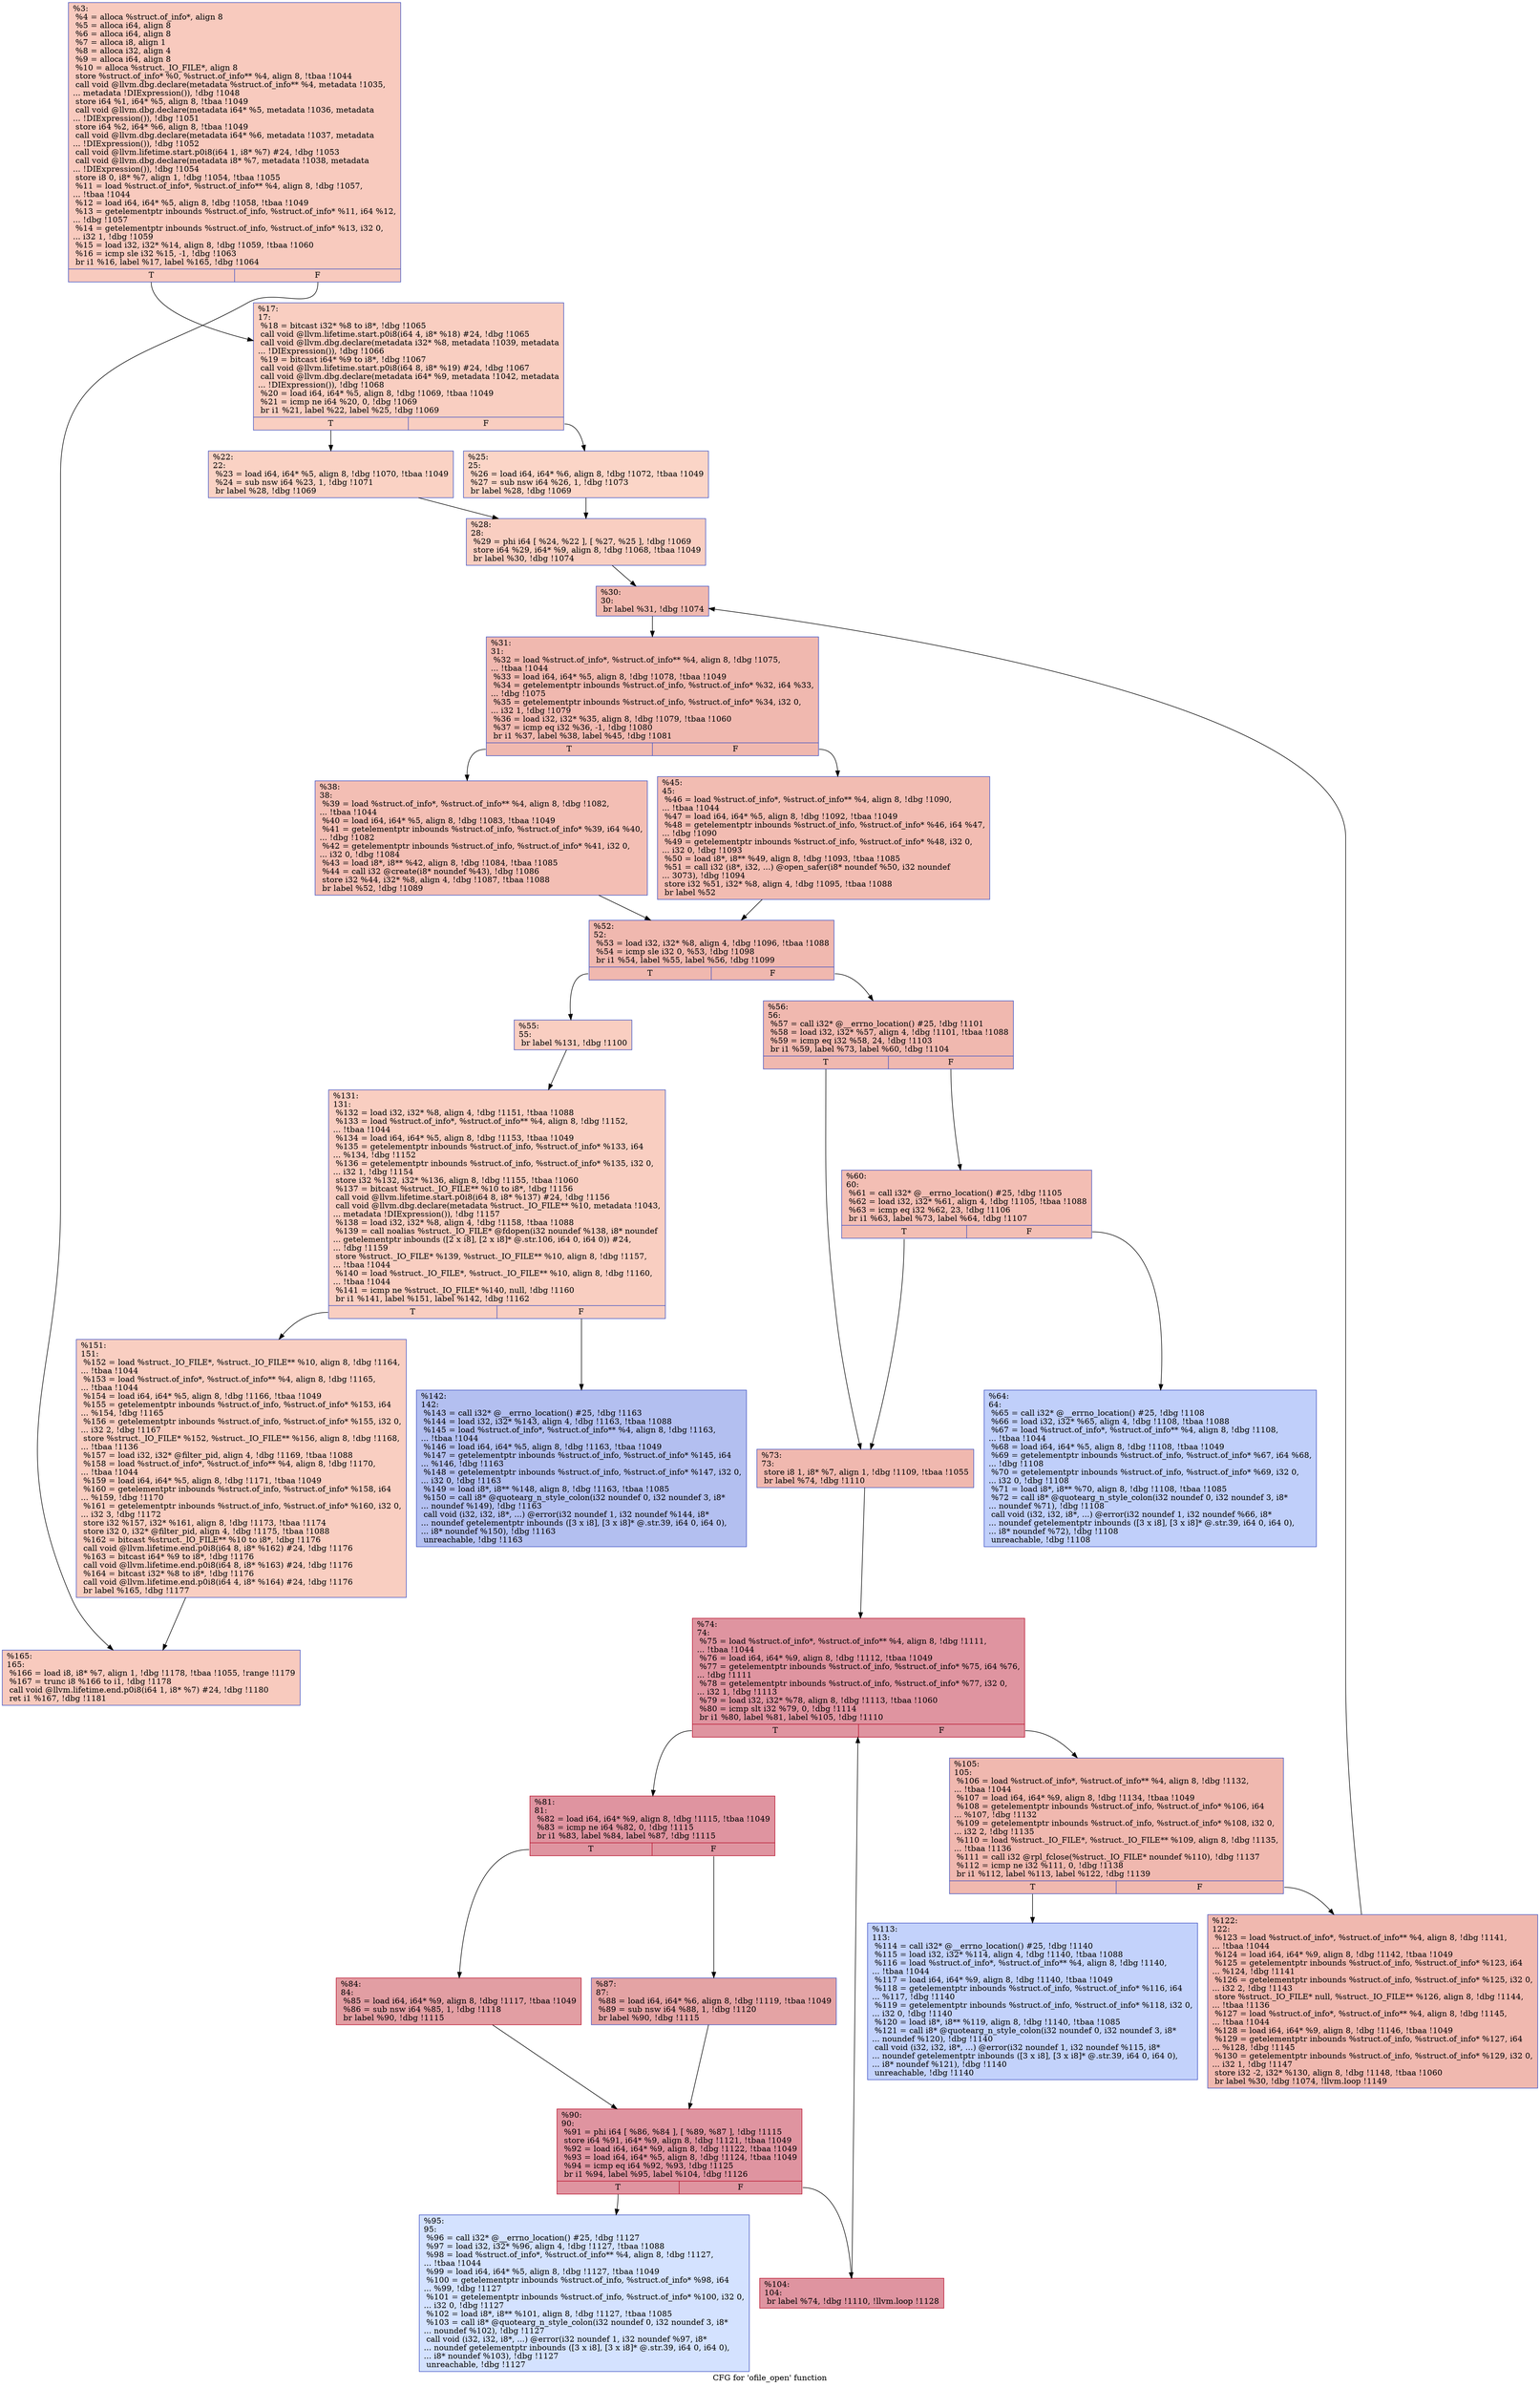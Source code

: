 digraph "CFG for 'ofile_open' function" {
	label="CFG for 'ofile_open' function";

	Node0xc89910 [shape=record,color="#3d50c3ff", style=filled, fillcolor="#ef886b70",label="{%3:\l  %4 = alloca %struct.of_info*, align 8\l  %5 = alloca i64, align 8\l  %6 = alloca i64, align 8\l  %7 = alloca i8, align 1\l  %8 = alloca i32, align 4\l  %9 = alloca i64, align 8\l  %10 = alloca %struct._IO_FILE*, align 8\l  store %struct.of_info* %0, %struct.of_info** %4, align 8, !tbaa !1044\l  call void @llvm.dbg.declare(metadata %struct.of_info** %4, metadata !1035,\l... metadata !DIExpression()), !dbg !1048\l  store i64 %1, i64* %5, align 8, !tbaa !1049\l  call void @llvm.dbg.declare(metadata i64* %5, metadata !1036, metadata\l... !DIExpression()), !dbg !1051\l  store i64 %2, i64* %6, align 8, !tbaa !1049\l  call void @llvm.dbg.declare(metadata i64* %6, metadata !1037, metadata\l... !DIExpression()), !dbg !1052\l  call void @llvm.lifetime.start.p0i8(i64 1, i8* %7) #24, !dbg !1053\l  call void @llvm.dbg.declare(metadata i8* %7, metadata !1038, metadata\l... !DIExpression()), !dbg !1054\l  store i8 0, i8* %7, align 1, !dbg !1054, !tbaa !1055\l  %11 = load %struct.of_info*, %struct.of_info** %4, align 8, !dbg !1057,\l... !tbaa !1044\l  %12 = load i64, i64* %5, align 8, !dbg !1058, !tbaa !1049\l  %13 = getelementptr inbounds %struct.of_info, %struct.of_info* %11, i64 %12,\l... !dbg !1057\l  %14 = getelementptr inbounds %struct.of_info, %struct.of_info* %13, i32 0,\l... i32 1, !dbg !1059\l  %15 = load i32, i32* %14, align 8, !dbg !1059, !tbaa !1060\l  %16 = icmp sle i32 %15, -1, !dbg !1063\l  br i1 %16, label %17, label %165, !dbg !1064\l|{<s0>T|<s1>F}}"];
	Node0xc89910:s0 -> Node0xc89960;
	Node0xc89910:s1 -> Node0xc8a1d0;
	Node0xc89960 [shape=record,color="#3d50c3ff", style=filled, fillcolor="#f2907270",label="{%17:\l17:                                               \l  %18 = bitcast i32* %8 to i8*, !dbg !1065\l  call void @llvm.lifetime.start.p0i8(i64 4, i8* %18) #24, !dbg !1065\l  call void @llvm.dbg.declare(metadata i32* %8, metadata !1039, metadata\l... !DIExpression()), !dbg !1066\l  %19 = bitcast i64* %9 to i8*, !dbg !1067\l  call void @llvm.lifetime.start.p0i8(i64 8, i8* %19) #24, !dbg !1067\l  call void @llvm.dbg.declare(metadata i64* %9, metadata !1042, metadata\l... !DIExpression()), !dbg !1068\l  %20 = load i64, i64* %5, align 8, !dbg !1069, !tbaa !1049\l  %21 = icmp ne i64 %20, 0, !dbg !1069\l  br i1 %21, label %22, label %25, !dbg !1069\l|{<s0>T|<s1>F}}"];
	Node0xc89960:s0 -> Node0xc899b0;
	Node0xc89960:s1 -> Node0xc89a00;
	Node0xc899b0 [shape=record,color="#3d50c3ff", style=filled, fillcolor="#f4987a70",label="{%22:\l22:                                               \l  %23 = load i64, i64* %5, align 8, !dbg !1070, !tbaa !1049\l  %24 = sub nsw i64 %23, 1, !dbg !1071\l  br label %28, !dbg !1069\l}"];
	Node0xc899b0 -> Node0xc89a50;
	Node0xc89a00 [shape=record,color="#3d50c3ff", style=filled, fillcolor="#f5a08170",label="{%25:\l25:                                               \l  %26 = load i64, i64* %6, align 8, !dbg !1072, !tbaa !1049\l  %27 = sub nsw i64 %26, 1, !dbg !1073\l  br label %28, !dbg !1069\l}"];
	Node0xc89a00 -> Node0xc89a50;
	Node0xc89a50 [shape=record,color="#3d50c3ff", style=filled, fillcolor="#f2907270",label="{%28:\l28:                                               \l  %29 = phi i64 [ %24, %22 ], [ %27, %25 ], !dbg !1069\l  store i64 %29, i64* %9, align 8, !dbg !1068, !tbaa !1049\l  br label %30, !dbg !1074\l}"];
	Node0xc89a50 -> Node0xc89aa0;
	Node0xc89aa0 [shape=record,color="#3d50c3ff", style=filled, fillcolor="#dc5d4a70",label="{%30:\l30:                                               \l  br label %31, !dbg !1074\l}"];
	Node0xc89aa0 -> Node0xc89af0;
	Node0xc89af0 [shape=record,color="#3d50c3ff", style=filled, fillcolor="#dc5d4a70",label="{%31:\l31:                                               \l  %32 = load %struct.of_info*, %struct.of_info** %4, align 8, !dbg !1075,\l... !tbaa !1044\l  %33 = load i64, i64* %5, align 8, !dbg !1078, !tbaa !1049\l  %34 = getelementptr inbounds %struct.of_info, %struct.of_info* %32, i64 %33,\l... !dbg !1075\l  %35 = getelementptr inbounds %struct.of_info, %struct.of_info* %34, i32 0,\l... i32 1, !dbg !1079\l  %36 = load i32, i32* %35, align 8, !dbg !1079, !tbaa !1060\l  %37 = icmp eq i32 %36, -1, !dbg !1080\l  br i1 %37, label %38, label %45, !dbg !1081\l|{<s0>T|<s1>F}}"];
	Node0xc89af0:s0 -> Node0xc89b40;
	Node0xc89af0:s1 -> Node0xc89b90;
	Node0xc89b40 [shape=record,color="#3d50c3ff", style=filled, fillcolor="#e36c5570",label="{%38:\l38:                                               \l  %39 = load %struct.of_info*, %struct.of_info** %4, align 8, !dbg !1082,\l... !tbaa !1044\l  %40 = load i64, i64* %5, align 8, !dbg !1083, !tbaa !1049\l  %41 = getelementptr inbounds %struct.of_info, %struct.of_info* %39, i64 %40,\l... !dbg !1082\l  %42 = getelementptr inbounds %struct.of_info, %struct.of_info* %41, i32 0,\l... i32 0, !dbg !1084\l  %43 = load i8*, i8** %42, align 8, !dbg !1084, !tbaa !1085\l  %44 = call i32 @create(i8* noundef %43), !dbg !1086\l  store i32 %44, i32* %8, align 4, !dbg !1087, !tbaa !1088\l  br label %52, !dbg !1089\l}"];
	Node0xc89b40 -> Node0xc89be0;
	Node0xc89b90 [shape=record,color="#3d50c3ff", style=filled, fillcolor="#e1675170",label="{%45:\l45:                                               \l  %46 = load %struct.of_info*, %struct.of_info** %4, align 8, !dbg !1090,\l... !tbaa !1044\l  %47 = load i64, i64* %5, align 8, !dbg !1092, !tbaa !1049\l  %48 = getelementptr inbounds %struct.of_info, %struct.of_info* %46, i64 %47,\l... !dbg !1090\l  %49 = getelementptr inbounds %struct.of_info, %struct.of_info* %48, i32 0,\l... i32 0, !dbg !1093\l  %50 = load i8*, i8** %49, align 8, !dbg !1093, !tbaa !1085\l  %51 = call i32 (i8*, i32, ...) @open_safer(i8* noundef %50, i32 noundef\l... 3073), !dbg !1094\l  store i32 %51, i32* %8, align 4, !dbg !1095, !tbaa !1088\l  br label %52\l}"];
	Node0xc89b90 -> Node0xc89be0;
	Node0xc89be0 [shape=record,color="#3d50c3ff", style=filled, fillcolor="#dc5d4a70",label="{%52:\l52:                                               \l  %53 = load i32, i32* %8, align 4, !dbg !1096, !tbaa !1088\l  %54 = icmp sle i32 0, %53, !dbg !1098\l  br i1 %54, label %55, label %56, !dbg !1099\l|{<s0>T|<s1>F}}"];
	Node0xc89be0:s0 -> Node0xc89c30;
	Node0xc89be0:s1 -> Node0xc89c80;
	Node0xc89c30 [shape=record,color="#3d50c3ff", style=filled, fillcolor="#f2907270",label="{%55:\l55:                                               \l  br label %131, !dbg !1100\l}"];
	Node0xc89c30 -> Node0xc8a0e0;
	Node0xc89c80 [shape=record,color="#3d50c3ff", style=filled, fillcolor="#dc5d4a70",label="{%56:\l56:                                               \l  %57 = call i32* @__errno_location() #25, !dbg !1101\l  %58 = load i32, i32* %57, align 4, !dbg !1101, !tbaa !1088\l  %59 = icmp eq i32 %58, 24, !dbg !1103\l  br i1 %59, label %73, label %60, !dbg !1104\l|{<s0>T|<s1>F}}"];
	Node0xc89c80:s0 -> Node0xc89d70;
	Node0xc89c80:s1 -> Node0xc89cd0;
	Node0xc89cd0 [shape=record,color="#3d50c3ff", style=filled, fillcolor="#e36c5570",label="{%60:\l60:                                               \l  %61 = call i32* @__errno_location() #25, !dbg !1105\l  %62 = load i32, i32* %61, align 4, !dbg !1105, !tbaa !1088\l  %63 = icmp eq i32 %62, 23, !dbg !1106\l  br i1 %63, label %73, label %64, !dbg !1107\l|{<s0>T|<s1>F}}"];
	Node0xc89cd0:s0 -> Node0xc89d70;
	Node0xc89cd0:s1 -> Node0xc89d20;
	Node0xc89d20 [shape=record,color="#3d50c3ff", style=filled, fillcolor="#7093f370",label="{%64:\l64:                                               \l  %65 = call i32* @__errno_location() #25, !dbg !1108\l  %66 = load i32, i32* %65, align 4, !dbg !1108, !tbaa !1088\l  %67 = load %struct.of_info*, %struct.of_info** %4, align 8, !dbg !1108,\l... !tbaa !1044\l  %68 = load i64, i64* %5, align 8, !dbg !1108, !tbaa !1049\l  %69 = getelementptr inbounds %struct.of_info, %struct.of_info* %67, i64 %68,\l... !dbg !1108\l  %70 = getelementptr inbounds %struct.of_info, %struct.of_info* %69, i32 0,\l... i32 0, !dbg !1108\l  %71 = load i8*, i8** %70, align 8, !dbg !1108, !tbaa !1085\l  %72 = call i8* @quotearg_n_style_colon(i32 noundef 0, i32 noundef 3, i8*\l... noundef %71), !dbg !1108\l  call void (i32, i32, i8*, ...) @error(i32 noundef 1, i32 noundef %66, i8*\l... noundef getelementptr inbounds ([3 x i8], [3 x i8]* @.str.39, i64 0, i64 0),\l... i8* noundef %72), !dbg !1108\l  unreachable, !dbg !1108\l}"];
	Node0xc89d70 [shape=record,color="#3d50c3ff", style=filled, fillcolor="#dc5d4a70",label="{%73:\l73:                                               \l  store i8 1, i8* %7, align 1, !dbg !1109, !tbaa !1055\l  br label %74, !dbg !1110\l}"];
	Node0xc89d70 -> Node0xc89dc0;
	Node0xc89dc0 [shape=record,color="#b70d28ff", style=filled, fillcolor="#b70d2870",label="{%74:\l74:                                               \l  %75 = load %struct.of_info*, %struct.of_info** %4, align 8, !dbg !1111,\l... !tbaa !1044\l  %76 = load i64, i64* %9, align 8, !dbg !1112, !tbaa !1049\l  %77 = getelementptr inbounds %struct.of_info, %struct.of_info* %75, i64 %76,\l... !dbg !1111\l  %78 = getelementptr inbounds %struct.of_info, %struct.of_info* %77, i32 0,\l... i32 1, !dbg !1113\l  %79 = load i32, i32* %78, align 8, !dbg !1113, !tbaa !1060\l  %80 = icmp slt i32 %79, 0, !dbg !1114\l  br i1 %80, label %81, label %105, !dbg !1110\l|{<s0>T|<s1>F}}"];
	Node0xc89dc0:s0 -> Node0xc89e10;
	Node0xc89dc0:s1 -> Node0xc89ff0;
	Node0xc89e10 [shape=record,color="#b70d28ff", style=filled, fillcolor="#b70d2870",label="{%81:\l81:                                               \l  %82 = load i64, i64* %9, align 8, !dbg !1115, !tbaa !1049\l  %83 = icmp ne i64 %82, 0, !dbg !1115\l  br i1 %83, label %84, label %87, !dbg !1115\l|{<s0>T|<s1>F}}"];
	Node0xc89e10:s0 -> Node0xc89e60;
	Node0xc89e10:s1 -> Node0xc89eb0;
	Node0xc89e60 [shape=record,color="#b70d28ff", style=filled, fillcolor="#be242e70",label="{%84:\l84:                                               \l  %85 = load i64, i64* %9, align 8, !dbg !1117, !tbaa !1049\l  %86 = sub nsw i64 %85, 1, !dbg !1118\l  br label %90, !dbg !1115\l}"];
	Node0xc89e60 -> Node0xc89f00;
	Node0xc89eb0 [shape=record,color="#3d50c3ff", style=filled, fillcolor="#c32e3170",label="{%87:\l87:                                               \l  %88 = load i64, i64* %6, align 8, !dbg !1119, !tbaa !1049\l  %89 = sub nsw i64 %88, 1, !dbg !1120\l  br label %90, !dbg !1115\l}"];
	Node0xc89eb0 -> Node0xc89f00;
	Node0xc89f00 [shape=record,color="#b70d28ff", style=filled, fillcolor="#b70d2870",label="{%90:\l90:                                               \l  %91 = phi i64 [ %86, %84 ], [ %89, %87 ], !dbg !1115\l  store i64 %91, i64* %9, align 8, !dbg !1121, !tbaa !1049\l  %92 = load i64, i64* %9, align 8, !dbg !1122, !tbaa !1049\l  %93 = load i64, i64* %5, align 8, !dbg !1124, !tbaa !1049\l  %94 = icmp eq i64 %92, %93, !dbg !1125\l  br i1 %94, label %95, label %104, !dbg !1126\l|{<s0>T|<s1>F}}"];
	Node0xc89f00:s0 -> Node0xc89f50;
	Node0xc89f00:s1 -> Node0xc89fa0;
	Node0xc89f50 [shape=record,color="#3d50c3ff", style=filled, fillcolor="#9ebeff70",label="{%95:\l95:                                               \l  %96 = call i32* @__errno_location() #25, !dbg !1127\l  %97 = load i32, i32* %96, align 4, !dbg !1127, !tbaa !1088\l  %98 = load %struct.of_info*, %struct.of_info** %4, align 8, !dbg !1127,\l... !tbaa !1044\l  %99 = load i64, i64* %5, align 8, !dbg !1127, !tbaa !1049\l  %100 = getelementptr inbounds %struct.of_info, %struct.of_info* %98, i64\l... %99, !dbg !1127\l  %101 = getelementptr inbounds %struct.of_info, %struct.of_info* %100, i32 0,\l... i32 0, !dbg !1127\l  %102 = load i8*, i8** %101, align 8, !dbg !1127, !tbaa !1085\l  %103 = call i8* @quotearg_n_style_colon(i32 noundef 0, i32 noundef 3, i8*\l... noundef %102), !dbg !1127\l  call void (i32, i32, i8*, ...) @error(i32 noundef 1, i32 noundef %97, i8*\l... noundef getelementptr inbounds ([3 x i8], [3 x i8]* @.str.39, i64 0, i64 0),\l... i8* noundef %103), !dbg !1127\l  unreachable, !dbg !1127\l}"];
	Node0xc89fa0 [shape=record,color="#b70d28ff", style=filled, fillcolor="#b70d2870",label="{%104:\l104:                                              \l  br label %74, !dbg !1110, !llvm.loop !1128\l}"];
	Node0xc89fa0 -> Node0xc89dc0;
	Node0xc89ff0 [shape=record,color="#3d50c3ff", style=filled, fillcolor="#dc5d4a70",label="{%105:\l105:                                              \l  %106 = load %struct.of_info*, %struct.of_info** %4, align 8, !dbg !1132,\l... !tbaa !1044\l  %107 = load i64, i64* %9, align 8, !dbg !1134, !tbaa !1049\l  %108 = getelementptr inbounds %struct.of_info, %struct.of_info* %106, i64\l... %107, !dbg !1132\l  %109 = getelementptr inbounds %struct.of_info, %struct.of_info* %108, i32 0,\l... i32 2, !dbg !1135\l  %110 = load %struct._IO_FILE*, %struct._IO_FILE** %109, align 8, !dbg !1135,\l... !tbaa !1136\l  %111 = call i32 @rpl_fclose(%struct._IO_FILE* noundef %110), !dbg !1137\l  %112 = icmp ne i32 %111, 0, !dbg !1138\l  br i1 %112, label %113, label %122, !dbg !1139\l|{<s0>T|<s1>F}}"];
	Node0xc89ff0:s0 -> Node0xc8a040;
	Node0xc89ff0:s1 -> Node0xc8a090;
	Node0xc8a040 [shape=record,color="#3d50c3ff", style=filled, fillcolor="#779af770",label="{%113:\l113:                                              \l  %114 = call i32* @__errno_location() #25, !dbg !1140\l  %115 = load i32, i32* %114, align 4, !dbg !1140, !tbaa !1088\l  %116 = load %struct.of_info*, %struct.of_info** %4, align 8, !dbg !1140,\l... !tbaa !1044\l  %117 = load i64, i64* %9, align 8, !dbg !1140, !tbaa !1049\l  %118 = getelementptr inbounds %struct.of_info, %struct.of_info* %116, i64\l... %117, !dbg !1140\l  %119 = getelementptr inbounds %struct.of_info, %struct.of_info* %118, i32 0,\l... i32 0, !dbg !1140\l  %120 = load i8*, i8** %119, align 8, !dbg !1140, !tbaa !1085\l  %121 = call i8* @quotearg_n_style_colon(i32 noundef 0, i32 noundef 3, i8*\l... noundef %120), !dbg !1140\l  call void (i32, i32, i8*, ...) @error(i32 noundef 1, i32 noundef %115, i8*\l... noundef getelementptr inbounds ([3 x i8], [3 x i8]* @.str.39, i64 0, i64 0),\l... i8* noundef %121), !dbg !1140\l  unreachable, !dbg !1140\l}"];
	Node0xc8a090 [shape=record,color="#3d50c3ff", style=filled, fillcolor="#dc5d4a70",label="{%122:\l122:                                              \l  %123 = load %struct.of_info*, %struct.of_info** %4, align 8, !dbg !1141,\l... !tbaa !1044\l  %124 = load i64, i64* %9, align 8, !dbg !1142, !tbaa !1049\l  %125 = getelementptr inbounds %struct.of_info, %struct.of_info* %123, i64\l... %124, !dbg !1141\l  %126 = getelementptr inbounds %struct.of_info, %struct.of_info* %125, i32 0,\l... i32 2, !dbg !1143\l  store %struct._IO_FILE* null, %struct._IO_FILE** %126, align 8, !dbg !1144,\l... !tbaa !1136\l  %127 = load %struct.of_info*, %struct.of_info** %4, align 8, !dbg !1145,\l... !tbaa !1044\l  %128 = load i64, i64* %9, align 8, !dbg !1146, !tbaa !1049\l  %129 = getelementptr inbounds %struct.of_info, %struct.of_info* %127, i64\l... %128, !dbg !1145\l  %130 = getelementptr inbounds %struct.of_info, %struct.of_info* %129, i32 0,\l... i32 1, !dbg !1147\l  store i32 -2, i32* %130, align 8, !dbg !1148, !tbaa !1060\l  br label %30, !dbg !1074, !llvm.loop !1149\l}"];
	Node0xc8a090 -> Node0xc89aa0;
	Node0xc8a0e0 [shape=record,color="#3d50c3ff", style=filled, fillcolor="#f2907270",label="{%131:\l131:                                              \l  %132 = load i32, i32* %8, align 4, !dbg !1151, !tbaa !1088\l  %133 = load %struct.of_info*, %struct.of_info** %4, align 8, !dbg !1152,\l... !tbaa !1044\l  %134 = load i64, i64* %5, align 8, !dbg !1153, !tbaa !1049\l  %135 = getelementptr inbounds %struct.of_info, %struct.of_info* %133, i64\l... %134, !dbg !1152\l  %136 = getelementptr inbounds %struct.of_info, %struct.of_info* %135, i32 0,\l... i32 1, !dbg !1154\l  store i32 %132, i32* %136, align 8, !dbg !1155, !tbaa !1060\l  %137 = bitcast %struct._IO_FILE** %10 to i8*, !dbg !1156\l  call void @llvm.lifetime.start.p0i8(i64 8, i8* %137) #24, !dbg !1156\l  call void @llvm.dbg.declare(metadata %struct._IO_FILE** %10, metadata !1043,\l... metadata !DIExpression()), !dbg !1157\l  %138 = load i32, i32* %8, align 4, !dbg !1158, !tbaa !1088\l  %139 = call noalias %struct._IO_FILE* @fdopen(i32 noundef %138, i8* noundef\l... getelementptr inbounds ([2 x i8], [2 x i8]* @.str.106, i64 0, i64 0)) #24,\l... !dbg !1159\l  store %struct._IO_FILE* %139, %struct._IO_FILE** %10, align 8, !dbg !1157,\l... !tbaa !1044\l  %140 = load %struct._IO_FILE*, %struct._IO_FILE** %10, align 8, !dbg !1160,\l... !tbaa !1044\l  %141 = icmp ne %struct._IO_FILE* %140, null, !dbg !1160\l  br i1 %141, label %151, label %142, !dbg !1162\l|{<s0>T|<s1>F}}"];
	Node0xc8a0e0:s0 -> Node0xc8a180;
	Node0xc8a0e0:s1 -> Node0xc8a130;
	Node0xc8a130 [shape=record,color="#3d50c3ff", style=filled, fillcolor="#536edd70",label="{%142:\l142:                                              \l  %143 = call i32* @__errno_location() #25, !dbg !1163\l  %144 = load i32, i32* %143, align 4, !dbg !1163, !tbaa !1088\l  %145 = load %struct.of_info*, %struct.of_info** %4, align 8, !dbg !1163,\l... !tbaa !1044\l  %146 = load i64, i64* %5, align 8, !dbg !1163, !tbaa !1049\l  %147 = getelementptr inbounds %struct.of_info, %struct.of_info* %145, i64\l... %146, !dbg !1163\l  %148 = getelementptr inbounds %struct.of_info, %struct.of_info* %147, i32 0,\l... i32 0, !dbg !1163\l  %149 = load i8*, i8** %148, align 8, !dbg !1163, !tbaa !1085\l  %150 = call i8* @quotearg_n_style_colon(i32 noundef 0, i32 noundef 3, i8*\l... noundef %149), !dbg !1163\l  call void (i32, i32, i8*, ...) @error(i32 noundef 1, i32 noundef %144, i8*\l... noundef getelementptr inbounds ([3 x i8], [3 x i8]* @.str.39, i64 0, i64 0),\l... i8* noundef %150), !dbg !1163\l  unreachable, !dbg !1163\l}"];
	Node0xc8a180 [shape=record,color="#3d50c3ff", style=filled, fillcolor="#f2907270",label="{%151:\l151:                                              \l  %152 = load %struct._IO_FILE*, %struct._IO_FILE** %10, align 8, !dbg !1164,\l... !tbaa !1044\l  %153 = load %struct.of_info*, %struct.of_info** %4, align 8, !dbg !1165,\l... !tbaa !1044\l  %154 = load i64, i64* %5, align 8, !dbg !1166, !tbaa !1049\l  %155 = getelementptr inbounds %struct.of_info, %struct.of_info* %153, i64\l... %154, !dbg !1165\l  %156 = getelementptr inbounds %struct.of_info, %struct.of_info* %155, i32 0,\l... i32 2, !dbg !1167\l  store %struct._IO_FILE* %152, %struct._IO_FILE** %156, align 8, !dbg !1168,\l... !tbaa !1136\l  %157 = load i32, i32* @filter_pid, align 4, !dbg !1169, !tbaa !1088\l  %158 = load %struct.of_info*, %struct.of_info** %4, align 8, !dbg !1170,\l... !tbaa !1044\l  %159 = load i64, i64* %5, align 8, !dbg !1171, !tbaa !1049\l  %160 = getelementptr inbounds %struct.of_info, %struct.of_info* %158, i64\l... %159, !dbg !1170\l  %161 = getelementptr inbounds %struct.of_info, %struct.of_info* %160, i32 0,\l... i32 3, !dbg !1172\l  store i32 %157, i32* %161, align 8, !dbg !1173, !tbaa !1174\l  store i32 0, i32* @filter_pid, align 4, !dbg !1175, !tbaa !1088\l  %162 = bitcast %struct._IO_FILE** %10 to i8*, !dbg !1176\l  call void @llvm.lifetime.end.p0i8(i64 8, i8* %162) #24, !dbg !1176\l  %163 = bitcast i64* %9 to i8*, !dbg !1176\l  call void @llvm.lifetime.end.p0i8(i64 8, i8* %163) #24, !dbg !1176\l  %164 = bitcast i32* %8 to i8*, !dbg !1176\l  call void @llvm.lifetime.end.p0i8(i64 4, i8* %164) #24, !dbg !1176\l  br label %165, !dbg !1177\l}"];
	Node0xc8a180 -> Node0xc8a1d0;
	Node0xc8a1d0 [shape=record,color="#3d50c3ff", style=filled, fillcolor="#ef886b70",label="{%165:\l165:                                              \l  %166 = load i8, i8* %7, align 1, !dbg !1178, !tbaa !1055, !range !1179\l  %167 = trunc i8 %166 to i1, !dbg !1178\l  call void @llvm.lifetime.end.p0i8(i64 1, i8* %7) #24, !dbg !1180\l  ret i1 %167, !dbg !1181\l}"];
}
